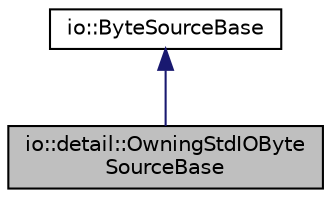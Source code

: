 digraph "io::detail::OwningStdIOByteSourceBase"
{
  edge [fontname="Helvetica",fontsize="10",labelfontname="Helvetica",labelfontsize="10"];
  node [fontname="Helvetica",fontsize="10",shape=record];
  Node0 [label="io::detail::OwningStdIOByte\lSourceBase",height=0.2,width=0.4,color="black", fillcolor="grey75", style="filled", fontcolor="black"];
  Node1 -> Node0 [dir="back",color="midnightblue",fontsize="10",style="solid",fontname="Helvetica"];
  Node1 [label="io::ByteSourceBase",height=0.2,width=0.4,color="black", fillcolor="white", style="filled",URL="$classio_1_1ByteSourceBase.html"];
}
